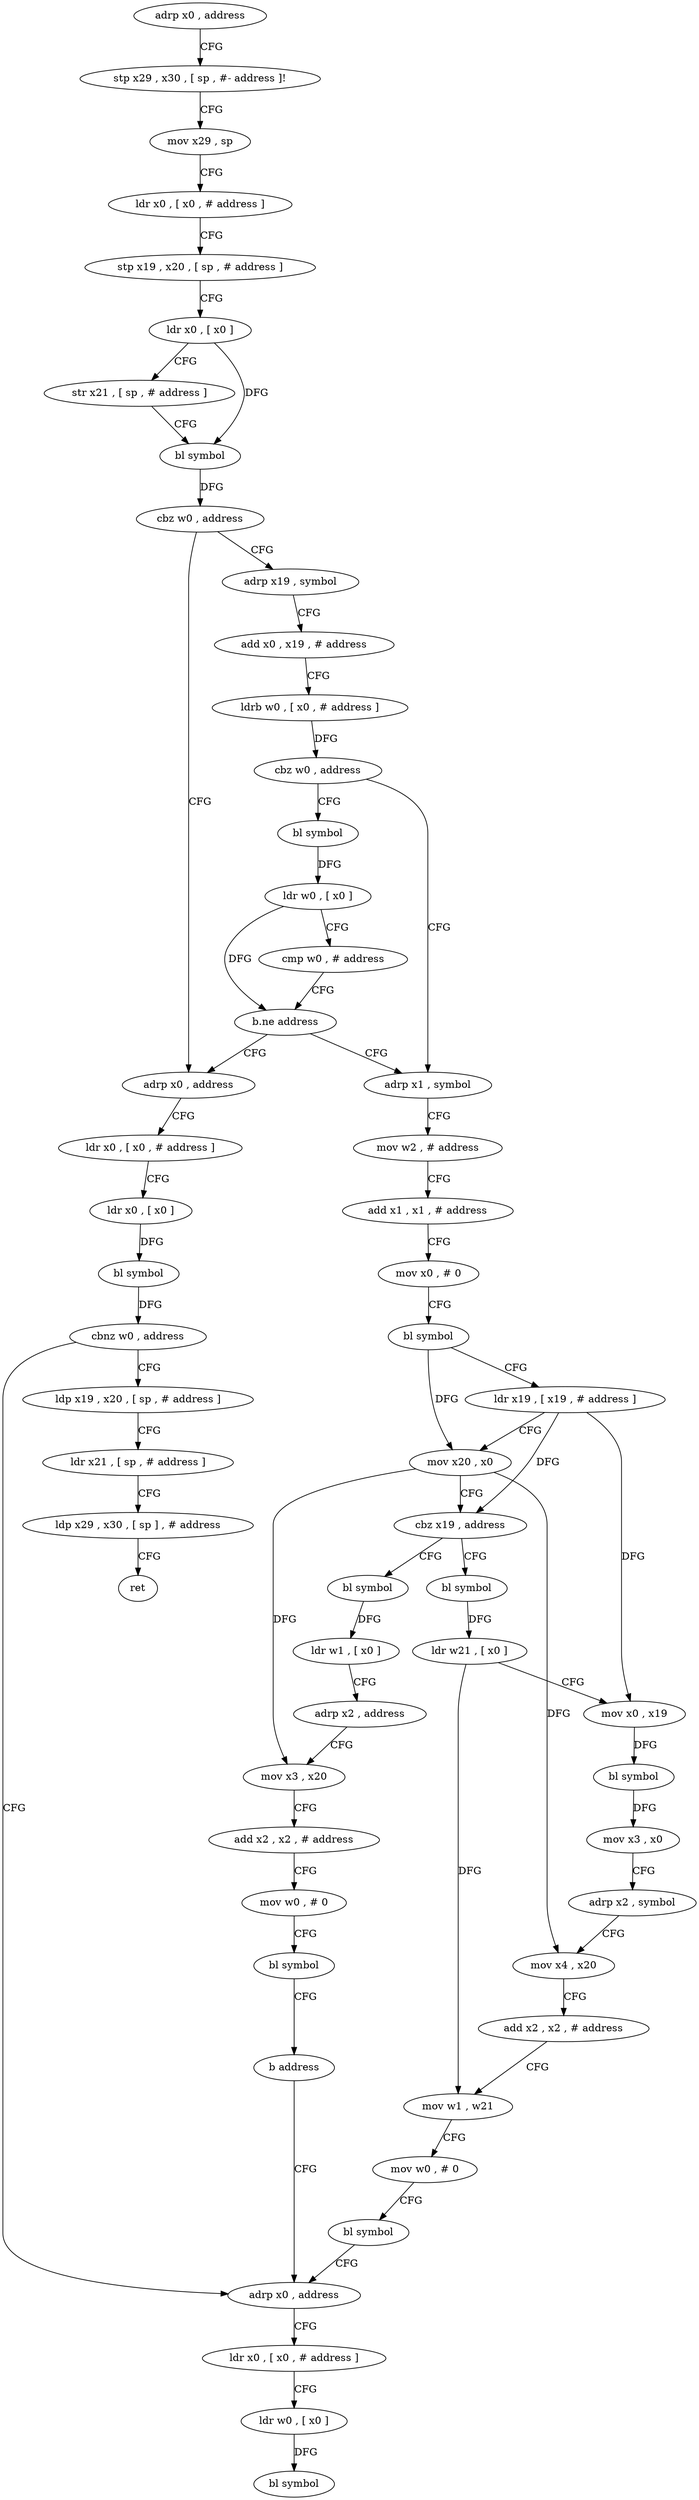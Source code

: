 digraph "func" {
"4219864" [label = "adrp x0 , address" ]
"4219868" [label = "stp x29 , x30 , [ sp , #- address ]!" ]
"4219872" [label = "mov x29 , sp" ]
"4219876" [label = "ldr x0 , [ x0 , # address ]" ]
"4219880" [label = "stp x19 , x20 , [ sp , # address ]" ]
"4219884" [label = "ldr x0 , [ x0 ]" ]
"4219888" [label = "str x21 , [ sp , # address ]" ]
"4219892" [label = "bl symbol" ]
"4219896" [label = "cbz w0 , address" ]
"4219932" [label = "adrp x0 , address" ]
"4219900" [label = "adrp x19 , symbol" ]
"4219936" [label = "ldr x0 , [ x0 , # address ]" ]
"4219940" [label = "ldr x0 , [ x0 ]" ]
"4219944" [label = "bl symbol" ]
"4219948" [label = "cbnz w0 , address" ]
"4220044" [label = "adrp x0 , address" ]
"4219952" [label = "ldp x19 , x20 , [ sp , # address ]" ]
"4219904" [label = "add x0 , x19 , # address" ]
"4219908" [label = "ldrb w0 , [ x0 , # address ]" ]
"4219912" [label = "cbz w0 , address" ]
"4219968" [label = "adrp x1 , symbol" ]
"4219916" [label = "bl symbol" ]
"4220048" [label = "ldr x0 , [ x0 , # address ]" ]
"4220052" [label = "ldr w0 , [ x0 ]" ]
"4220056" [label = "bl symbol" ]
"4219956" [label = "ldr x21 , [ sp , # address ]" ]
"4219960" [label = "ldp x29 , x30 , [ sp ] , # address" ]
"4219964" [label = "ret" ]
"4219972" [label = "mov w2 , # address" ]
"4219976" [label = "add x1 , x1 , # address" ]
"4219980" [label = "mov x0 , # 0" ]
"4219984" [label = "bl symbol" ]
"4219988" [label = "ldr x19 , [ x19 , # address ]" ]
"4219992" [label = "mov x20 , x0" ]
"4219996" [label = "cbz x19 , address" ]
"4220060" [label = "bl symbol" ]
"4220000" [label = "bl symbol" ]
"4219920" [label = "ldr w0 , [ x0 ]" ]
"4219924" [label = "cmp w0 , # address" ]
"4219928" [label = "b.ne address" ]
"4220064" [label = "ldr w1 , [ x0 ]" ]
"4220068" [label = "adrp x2 , address" ]
"4220072" [label = "mov x3 , x20" ]
"4220076" [label = "add x2 , x2 , # address" ]
"4220080" [label = "mov w0 , # 0" ]
"4220084" [label = "bl symbol" ]
"4220088" [label = "b address" ]
"4220004" [label = "ldr w21 , [ x0 ]" ]
"4220008" [label = "mov x0 , x19" ]
"4220012" [label = "bl symbol" ]
"4220016" [label = "mov x3 , x0" ]
"4220020" [label = "adrp x2 , symbol" ]
"4220024" [label = "mov x4 , x20" ]
"4220028" [label = "add x2 , x2 , # address" ]
"4220032" [label = "mov w1 , w21" ]
"4220036" [label = "mov w0 , # 0" ]
"4220040" [label = "bl symbol" ]
"4219864" -> "4219868" [ label = "CFG" ]
"4219868" -> "4219872" [ label = "CFG" ]
"4219872" -> "4219876" [ label = "CFG" ]
"4219876" -> "4219880" [ label = "CFG" ]
"4219880" -> "4219884" [ label = "CFG" ]
"4219884" -> "4219888" [ label = "CFG" ]
"4219884" -> "4219892" [ label = "DFG" ]
"4219888" -> "4219892" [ label = "CFG" ]
"4219892" -> "4219896" [ label = "DFG" ]
"4219896" -> "4219932" [ label = "CFG" ]
"4219896" -> "4219900" [ label = "CFG" ]
"4219932" -> "4219936" [ label = "CFG" ]
"4219900" -> "4219904" [ label = "CFG" ]
"4219936" -> "4219940" [ label = "CFG" ]
"4219940" -> "4219944" [ label = "DFG" ]
"4219944" -> "4219948" [ label = "DFG" ]
"4219948" -> "4220044" [ label = "CFG" ]
"4219948" -> "4219952" [ label = "CFG" ]
"4220044" -> "4220048" [ label = "CFG" ]
"4219952" -> "4219956" [ label = "CFG" ]
"4219904" -> "4219908" [ label = "CFG" ]
"4219908" -> "4219912" [ label = "DFG" ]
"4219912" -> "4219968" [ label = "CFG" ]
"4219912" -> "4219916" [ label = "CFG" ]
"4219968" -> "4219972" [ label = "CFG" ]
"4219916" -> "4219920" [ label = "DFG" ]
"4220048" -> "4220052" [ label = "CFG" ]
"4220052" -> "4220056" [ label = "DFG" ]
"4219956" -> "4219960" [ label = "CFG" ]
"4219960" -> "4219964" [ label = "CFG" ]
"4219972" -> "4219976" [ label = "CFG" ]
"4219976" -> "4219980" [ label = "CFG" ]
"4219980" -> "4219984" [ label = "CFG" ]
"4219984" -> "4219988" [ label = "CFG" ]
"4219984" -> "4219992" [ label = "DFG" ]
"4219988" -> "4219992" [ label = "CFG" ]
"4219988" -> "4219996" [ label = "DFG" ]
"4219988" -> "4220008" [ label = "DFG" ]
"4219992" -> "4219996" [ label = "CFG" ]
"4219992" -> "4220072" [ label = "DFG" ]
"4219992" -> "4220024" [ label = "DFG" ]
"4219996" -> "4220060" [ label = "CFG" ]
"4219996" -> "4220000" [ label = "CFG" ]
"4220060" -> "4220064" [ label = "DFG" ]
"4220000" -> "4220004" [ label = "DFG" ]
"4219920" -> "4219924" [ label = "CFG" ]
"4219920" -> "4219928" [ label = "DFG" ]
"4219924" -> "4219928" [ label = "CFG" ]
"4219928" -> "4219968" [ label = "CFG" ]
"4219928" -> "4219932" [ label = "CFG" ]
"4220064" -> "4220068" [ label = "CFG" ]
"4220068" -> "4220072" [ label = "CFG" ]
"4220072" -> "4220076" [ label = "CFG" ]
"4220076" -> "4220080" [ label = "CFG" ]
"4220080" -> "4220084" [ label = "CFG" ]
"4220084" -> "4220088" [ label = "CFG" ]
"4220088" -> "4220044" [ label = "CFG" ]
"4220004" -> "4220008" [ label = "CFG" ]
"4220004" -> "4220032" [ label = "DFG" ]
"4220008" -> "4220012" [ label = "DFG" ]
"4220012" -> "4220016" [ label = "DFG" ]
"4220016" -> "4220020" [ label = "CFG" ]
"4220020" -> "4220024" [ label = "CFG" ]
"4220024" -> "4220028" [ label = "CFG" ]
"4220028" -> "4220032" [ label = "CFG" ]
"4220032" -> "4220036" [ label = "CFG" ]
"4220036" -> "4220040" [ label = "CFG" ]
"4220040" -> "4220044" [ label = "CFG" ]
}
